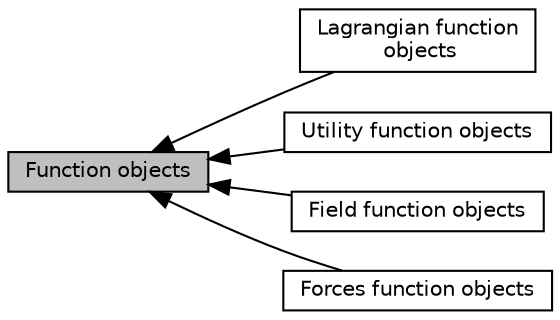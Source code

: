 digraph "Function objects"
{
  bgcolor="transparent";
  edge [fontname="Helvetica",fontsize="10",labelfontname="Helvetica",labelfontsize="10"];
  node [fontname="Helvetica",fontsize="10",shape=record];
  rankdir=LR;
  Node3 [label="Lagrangian function\l objects",height=0.2,width=0.4,color="black",URL="$a11092.html"];
  Node4 [label="Utility function objects",height=0.2,width=0.4,color="black",URL="$a11093.html"];
  Node1 [label="Field function objects",height=0.2,width=0.4,color="black",URL="$a11090.html"];
  Node2 [label="Forces function objects",height=0.2,width=0.4,color="black",URL="$a11091.html"];
  Node0 [label="Function objects",height=0.2,width=0.4,color="black", fillcolor="grey75", style="filled", fontcolor="black"];
  Node0->Node1 [shape=plaintext, dir="back", style="solid"];
  Node0->Node2 [shape=plaintext, dir="back", style="solid"];
  Node0->Node3 [shape=plaintext, dir="back", style="solid"];
  Node0->Node4 [shape=plaintext, dir="back", style="solid"];
}
